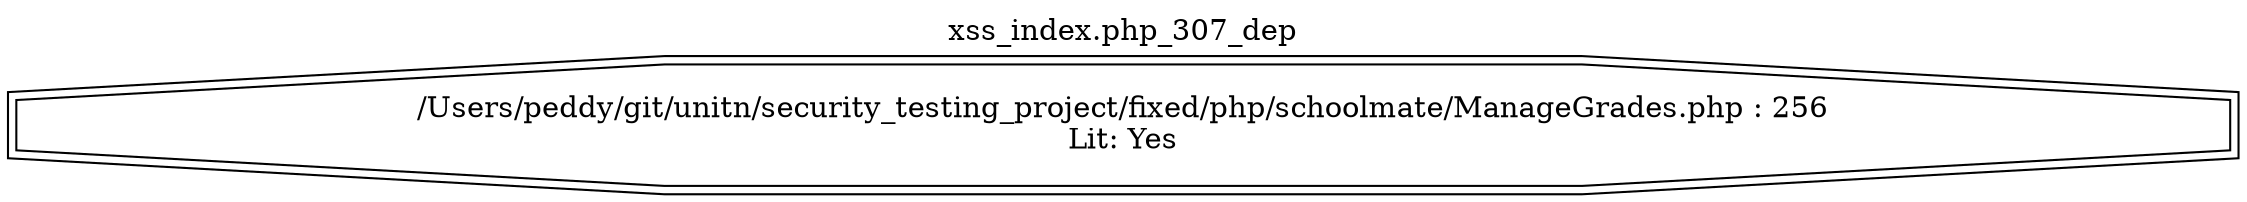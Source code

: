 digraph cfg {
  label="xss_index.php_307_dep";
  labelloc=t;
  n1 [shape=doubleoctagon, label="/Users/peddy/git/unitn/security_testing_project/fixed/php/schoolmate/ManageGrades.php : 256\nLit: Yes\n"];
}
